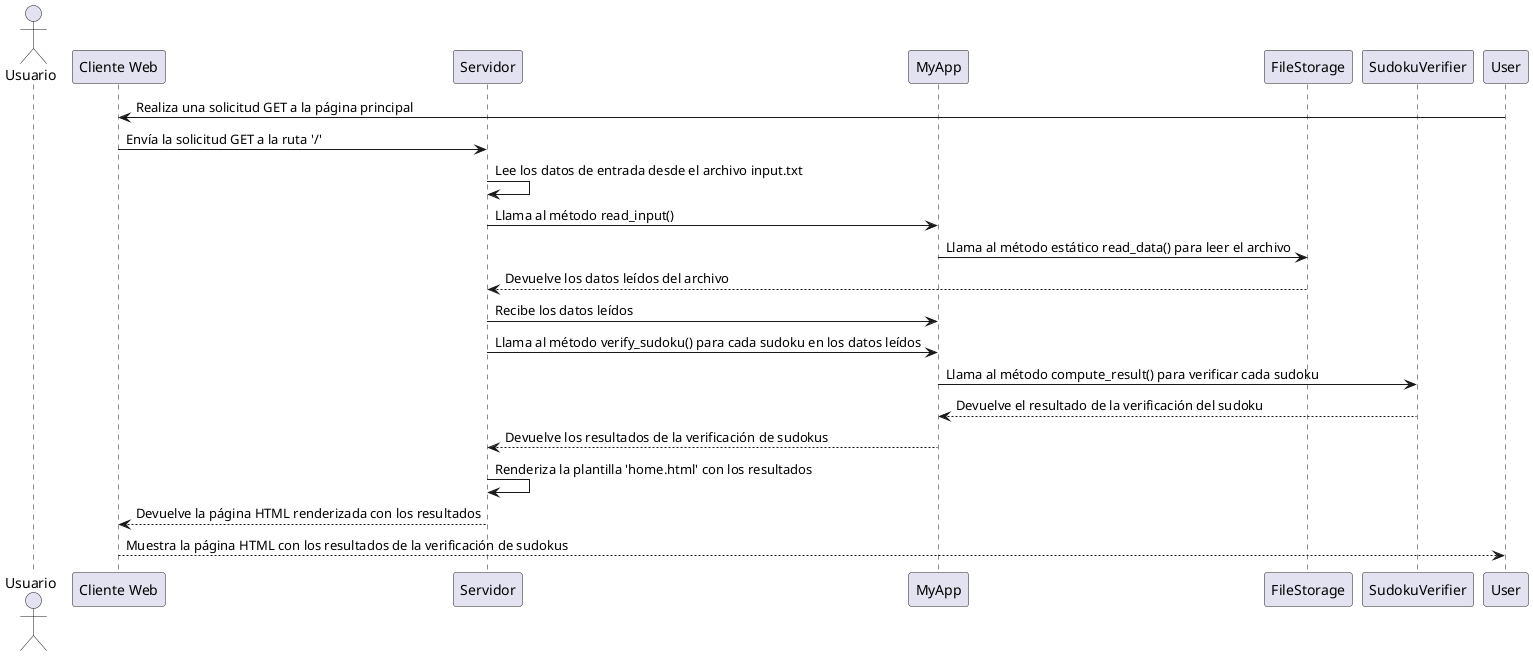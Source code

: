 @startuml Verificación_de_Sudoku_en_Flask

actor Usuario
participant "Cliente Web" as Cliente
participant Servidor
participant MyApp
participant FileStorage
participant SudokuVerifier

User -> Cliente: Realiza una solicitud GET a la página principal
Cliente -> Servidor: Envía la solicitud GET a la ruta '/'
Servidor -> Servidor: Lee los datos de entrada desde el archivo input.txt
Servidor -> MyApp: Llama al método read_input()
MyApp -> FileStorage: Llama al método estático read_data() para leer el archivo
FileStorage --> Servidor: Devuelve los datos leídos del archivo
Servidor -> MyApp: Recibe los datos leídos
Servidor -> MyApp: Llama al método verify_sudoku() para cada sudoku en los datos leídos
MyApp -> SudokuVerifier: Llama al método compute_result() para verificar cada sudoku
SudokuVerifier --> MyApp: Devuelve el resultado de la verificación del sudoku
MyApp --> Servidor: Devuelve los resultados de la verificación de sudokus
Servidor -> Servidor: Renderiza la plantilla 'home.html' con los resultados
Servidor --> Cliente: Devuelve la página HTML renderizada con los resultados
Cliente --> User: Muestra la página HTML con los resultados de la verificación de sudokus

@enduml
